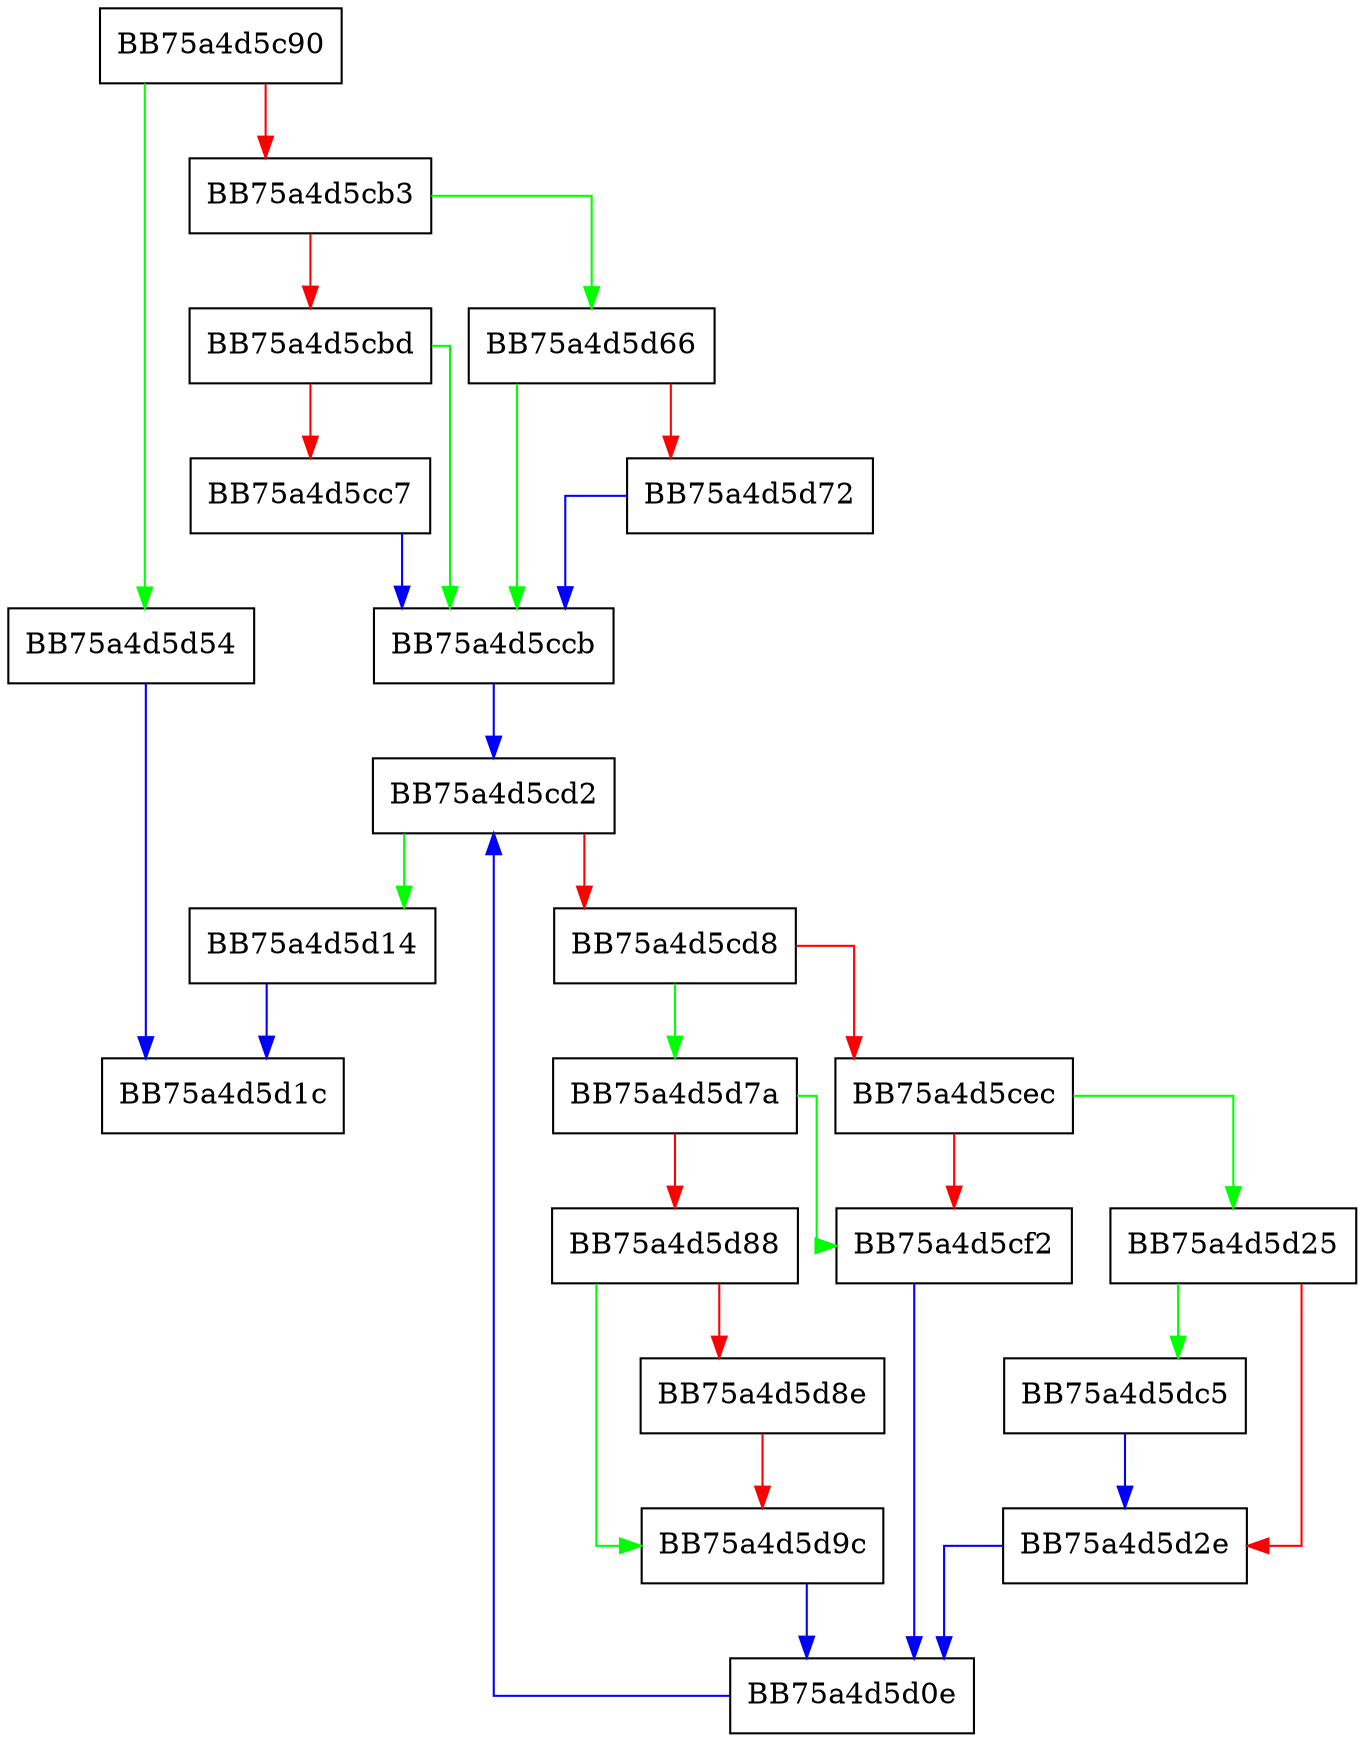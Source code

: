 digraph _Insert_node {
  node [shape="box"];
  graph [splines=ortho];
  BB75a4d5c90 -> BB75a4d5d54 [color="green"];
  BB75a4d5c90 -> BB75a4d5cb3 [color="red"];
  BB75a4d5cb3 -> BB75a4d5d66 [color="green"];
  BB75a4d5cb3 -> BB75a4d5cbd [color="red"];
  BB75a4d5cbd -> BB75a4d5ccb [color="green"];
  BB75a4d5cbd -> BB75a4d5cc7 [color="red"];
  BB75a4d5cc7 -> BB75a4d5ccb [color="blue"];
  BB75a4d5ccb -> BB75a4d5cd2 [color="blue"];
  BB75a4d5cd2 -> BB75a4d5d14 [color="green"];
  BB75a4d5cd2 -> BB75a4d5cd8 [color="red"];
  BB75a4d5cd8 -> BB75a4d5d7a [color="green"];
  BB75a4d5cd8 -> BB75a4d5cec [color="red"];
  BB75a4d5cec -> BB75a4d5d25 [color="green"];
  BB75a4d5cec -> BB75a4d5cf2 [color="red"];
  BB75a4d5cf2 -> BB75a4d5d0e [color="blue"];
  BB75a4d5d0e -> BB75a4d5cd2 [color="blue"];
  BB75a4d5d14 -> BB75a4d5d1c [color="blue"];
  BB75a4d5d25 -> BB75a4d5dc5 [color="green"];
  BB75a4d5d25 -> BB75a4d5d2e [color="red"];
  BB75a4d5d2e -> BB75a4d5d0e [color="blue"];
  BB75a4d5d54 -> BB75a4d5d1c [color="blue"];
  BB75a4d5d66 -> BB75a4d5ccb [color="green"];
  BB75a4d5d66 -> BB75a4d5d72 [color="red"];
  BB75a4d5d72 -> BB75a4d5ccb [color="blue"];
  BB75a4d5d7a -> BB75a4d5cf2 [color="green"];
  BB75a4d5d7a -> BB75a4d5d88 [color="red"];
  BB75a4d5d88 -> BB75a4d5d9c [color="green"];
  BB75a4d5d88 -> BB75a4d5d8e [color="red"];
  BB75a4d5d8e -> BB75a4d5d9c [color="red"];
  BB75a4d5d9c -> BB75a4d5d0e [color="blue"];
  BB75a4d5dc5 -> BB75a4d5d2e [color="blue"];
}